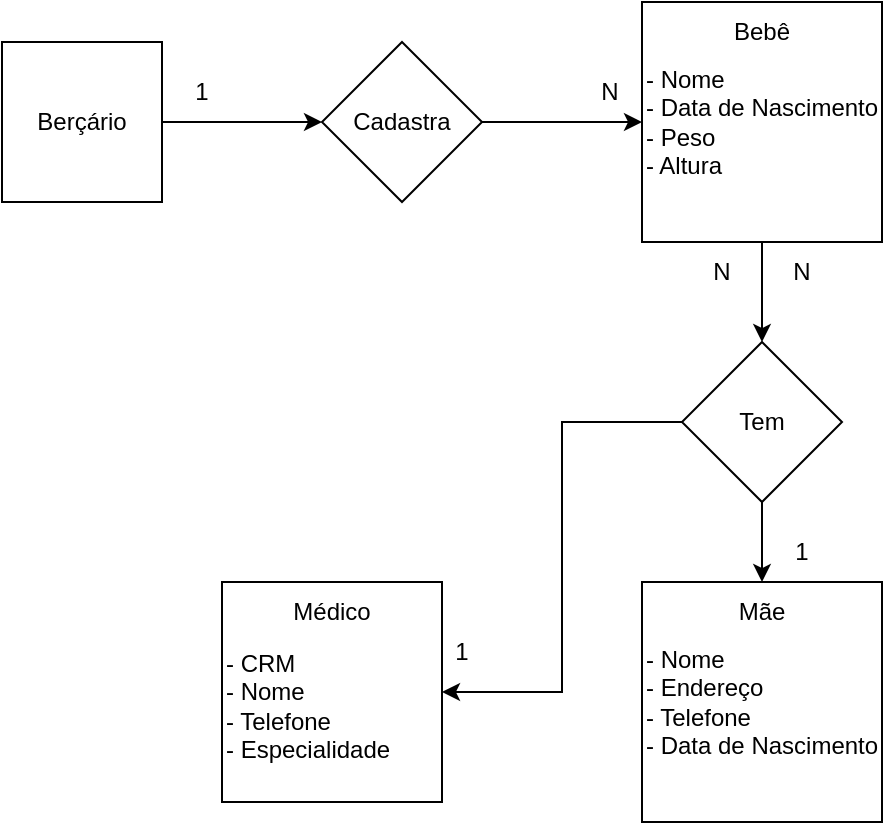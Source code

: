 <mxfile version="22.0.6" type="github">
  <diagram name="Página-1" id="rBtKstVGZG4GGEA4oufT">
    <mxGraphModel dx="1434" dy="786" grid="1" gridSize="10" guides="1" tooltips="1" connect="1" arrows="1" fold="1" page="1" pageScale="1" pageWidth="827" pageHeight="1169" math="0" shadow="0">
      <root>
        <mxCell id="0" />
        <mxCell id="1" parent="0" />
        <mxCell id="csvnF_HNGFGGe6VcRb3J-9" style="edgeStyle=orthogonalEdgeStyle;rounded=0;orthogonalLoop=1;jettySize=auto;html=1;entryX=0;entryY=0.5;entryDx=0;entryDy=0;" parent="1" source="csvnF_HNGFGGe6VcRb3J-1" target="csvnF_HNGFGGe6VcRb3J-3" edge="1">
          <mxGeometry relative="1" as="geometry" />
        </mxCell>
        <mxCell id="csvnF_HNGFGGe6VcRb3J-1" value="Berçário" style="whiteSpace=wrap;html=1;aspect=fixed;" parent="1" vertex="1">
          <mxGeometry x="110" y="70" width="80" height="80" as="geometry" />
        </mxCell>
        <mxCell id="csvnF_HNGFGGe6VcRb3J-7" style="edgeStyle=orthogonalEdgeStyle;rounded=0;orthogonalLoop=1;jettySize=auto;html=1;entryX=0;entryY=0.5;entryDx=0;entryDy=0;" parent="1" source="csvnF_HNGFGGe6VcRb3J-3" target="csvnF_HNGFGGe6VcRb3J-6" edge="1">
          <mxGeometry relative="1" as="geometry" />
        </mxCell>
        <mxCell id="csvnF_HNGFGGe6VcRb3J-3" value="Cadastra" style="rhombus;whiteSpace=wrap;html=1;" parent="1" vertex="1">
          <mxGeometry x="270" y="70" width="80" height="80" as="geometry" />
        </mxCell>
        <mxCell id="csvnF_HNGFGGe6VcRb3J-16" style="edgeStyle=orthogonalEdgeStyle;rounded=0;orthogonalLoop=1;jettySize=auto;html=1;entryX=0.5;entryY=0;entryDx=0;entryDy=0;" parent="1" source="csvnF_HNGFGGe6VcRb3J-6" target="csvnF_HNGFGGe6VcRb3J-14" edge="1">
          <mxGeometry relative="1" as="geometry" />
        </mxCell>
        <mxCell id="csvnF_HNGFGGe6VcRb3J-6" value="- Nome&lt;br&gt;- Data de Nascimento&lt;br&gt;- Peso&lt;br&gt;- Altura&lt;br&gt;" style="whiteSpace=wrap;html=1;aspect=fixed;align=left;" parent="1" vertex="1">
          <mxGeometry x="430" y="50" width="120" height="120" as="geometry" />
        </mxCell>
        <mxCell id="csvnF_HNGFGGe6VcRb3J-8" value="Bebê" style="text;html=1;strokeColor=none;fillColor=none;align=center;verticalAlign=middle;whiteSpace=wrap;rounded=0;" parent="1" vertex="1">
          <mxGeometry x="460" y="50" width="60" height="30" as="geometry" />
        </mxCell>
        <mxCell id="csvnF_HNGFGGe6VcRb3J-10" value="1" style="text;html=1;strokeColor=none;fillColor=none;align=center;verticalAlign=middle;whiteSpace=wrap;rounded=0;" parent="1" vertex="1">
          <mxGeometry x="180" y="80" width="60" height="30" as="geometry" />
        </mxCell>
        <mxCell id="csvnF_HNGFGGe6VcRb3J-11" value="N" style="text;html=1;strokeColor=none;fillColor=none;align=center;verticalAlign=middle;whiteSpace=wrap;rounded=0;" parent="1" vertex="1">
          <mxGeometry x="384" y="80" width="60" height="30" as="geometry" />
        </mxCell>
        <mxCell id="csvnF_HNGFGGe6VcRb3J-12" value="- Nome&lt;br&gt;- Endereço&lt;br&gt;- Telefone&lt;br&gt;- Data de Nascimento" style="whiteSpace=wrap;html=1;aspect=fixed;align=left;" parent="1" vertex="1">
          <mxGeometry x="430" y="340" width="120" height="120" as="geometry" />
        </mxCell>
        <mxCell id="csvnF_HNGFGGe6VcRb3J-13" value="Mãe" style="text;html=1;strokeColor=none;fillColor=none;align=center;verticalAlign=middle;whiteSpace=wrap;rounded=0;" parent="1" vertex="1">
          <mxGeometry x="460" y="340" width="60" height="30" as="geometry" />
        </mxCell>
        <mxCell id="csvnF_HNGFGGe6VcRb3J-17" style="edgeStyle=orthogonalEdgeStyle;rounded=0;orthogonalLoop=1;jettySize=auto;html=1;entryX=0.5;entryY=0;entryDx=0;entryDy=0;" parent="1" source="csvnF_HNGFGGe6VcRb3J-14" target="csvnF_HNGFGGe6VcRb3J-13" edge="1">
          <mxGeometry relative="1" as="geometry" />
        </mxCell>
        <mxCell id="csvnF_HNGFGGe6VcRb3J-21" style="edgeStyle=orthogonalEdgeStyle;rounded=0;orthogonalLoop=1;jettySize=auto;html=1;entryX=1;entryY=0.5;entryDx=0;entryDy=0;" parent="1" source="csvnF_HNGFGGe6VcRb3J-14" target="csvnF_HNGFGGe6VcRb3J-18" edge="1">
          <mxGeometry relative="1" as="geometry" />
        </mxCell>
        <mxCell id="csvnF_HNGFGGe6VcRb3J-14" value="Tem" style="rhombus;whiteSpace=wrap;html=1;" parent="1" vertex="1">
          <mxGeometry x="450" y="220" width="80" height="80" as="geometry" />
        </mxCell>
        <mxCell id="csvnF_HNGFGGe6VcRb3J-18" value="&lt;br&gt;- CRM&lt;br&gt;- Nome&lt;br&gt;- Telefone&lt;br&gt;- Especialidade" style="whiteSpace=wrap;html=1;aspect=fixed;align=left;" parent="1" vertex="1">
          <mxGeometry x="220" y="340" width="110" height="110" as="geometry" />
        </mxCell>
        <mxCell id="csvnF_HNGFGGe6VcRb3J-19" value="Médico" style="text;html=1;strokeColor=none;fillColor=none;align=center;verticalAlign=middle;whiteSpace=wrap;rounded=0;" parent="1" vertex="1">
          <mxGeometry x="245" y="340" width="60" height="30" as="geometry" />
        </mxCell>
        <mxCell id="csvnF_HNGFGGe6VcRb3J-22" value="N" style="text;html=1;strokeColor=none;fillColor=none;align=center;verticalAlign=middle;whiteSpace=wrap;rounded=0;" parent="1" vertex="1">
          <mxGeometry x="440" y="170" width="60" height="30" as="geometry" />
        </mxCell>
        <mxCell id="csvnF_HNGFGGe6VcRb3J-23" value="1" style="text;html=1;strokeColor=none;fillColor=none;align=center;verticalAlign=middle;whiteSpace=wrap;rounded=0;" parent="1" vertex="1">
          <mxGeometry x="480" y="310" width="60" height="30" as="geometry" />
        </mxCell>
        <mxCell id="csvnF_HNGFGGe6VcRb3J-24" value="1" style="text;html=1;strokeColor=none;fillColor=none;align=center;verticalAlign=middle;whiteSpace=wrap;rounded=0;" parent="1" vertex="1">
          <mxGeometry x="310" y="360" width="60" height="30" as="geometry" />
        </mxCell>
        <mxCell id="3n7hl8GqDkRYfX4-1gVl-1" value="N" style="text;html=1;strokeColor=none;fillColor=none;align=center;verticalAlign=middle;whiteSpace=wrap;rounded=0;" parent="1" vertex="1">
          <mxGeometry x="480" y="170" width="60" height="30" as="geometry" />
        </mxCell>
      </root>
    </mxGraphModel>
  </diagram>
</mxfile>
